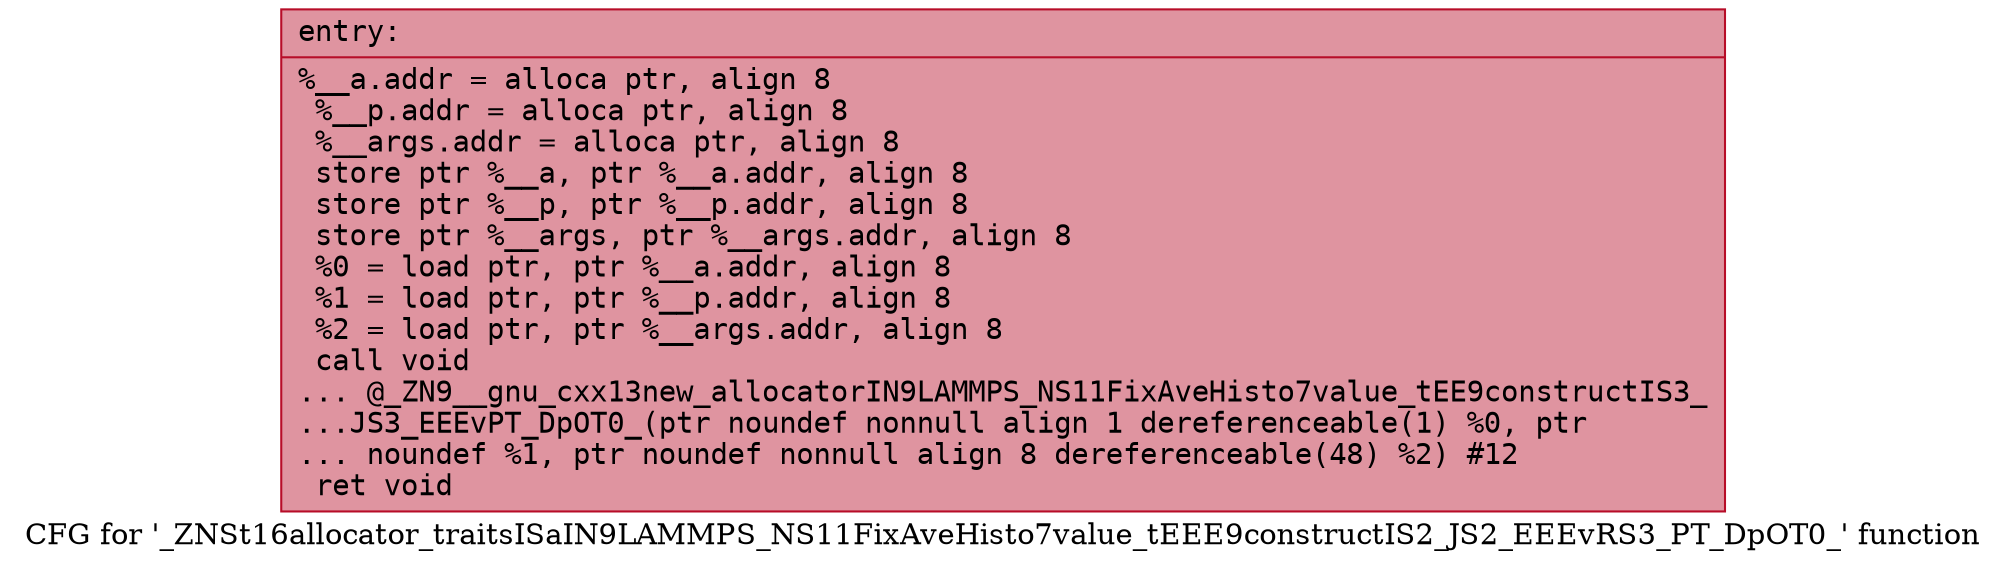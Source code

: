 digraph "CFG for '_ZNSt16allocator_traitsISaIN9LAMMPS_NS11FixAveHisto7value_tEEE9constructIS2_JS2_EEEvRS3_PT_DpOT0_' function" {
	label="CFG for '_ZNSt16allocator_traitsISaIN9LAMMPS_NS11FixAveHisto7value_tEEE9constructIS2_JS2_EEEvRS3_PT_DpOT0_' function";

	Node0x55c2f2e58180 [shape=record,color="#b70d28ff", style=filled, fillcolor="#b70d2870" fontname="Courier",label="{entry:\l|  %__a.addr = alloca ptr, align 8\l  %__p.addr = alloca ptr, align 8\l  %__args.addr = alloca ptr, align 8\l  store ptr %__a, ptr %__a.addr, align 8\l  store ptr %__p, ptr %__p.addr, align 8\l  store ptr %__args, ptr %__args.addr, align 8\l  %0 = load ptr, ptr %__a.addr, align 8\l  %1 = load ptr, ptr %__p.addr, align 8\l  %2 = load ptr, ptr %__args.addr, align 8\l  call void\l... @_ZN9__gnu_cxx13new_allocatorIN9LAMMPS_NS11FixAveHisto7value_tEE9constructIS3_\l...JS3_EEEvPT_DpOT0_(ptr noundef nonnull align 1 dereferenceable(1) %0, ptr\l... noundef %1, ptr noundef nonnull align 8 dereferenceable(48) %2) #12\l  ret void\l}"];
}
